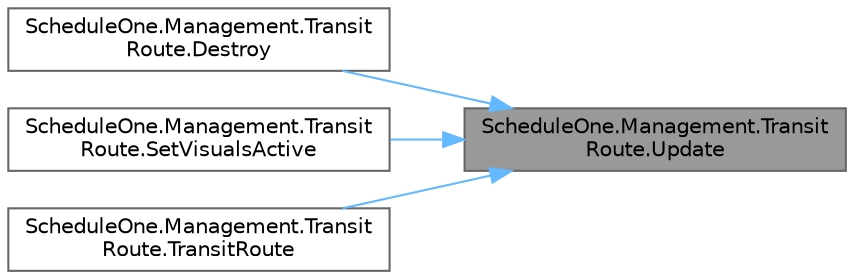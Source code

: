 digraph "ScheduleOne.Management.TransitRoute.Update"
{
 // LATEX_PDF_SIZE
  bgcolor="transparent";
  edge [fontname=Helvetica,fontsize=10,labelfontname=Helvetica,labelfontsize=10];
  node [fontname=Helvetica,fontsize=10,shape=box,height=0.2,width=0.4];
  rankdir="RL";
  Node1 [id="Node000001",label="ScheduleOne.Management.Transit\lRoute.Update",height=0.2,width=0.4,color="gray40", fillcolor="grey60", style="filled", fontcolor="black",tooltip=" "];
  Node1 -> Node2 [id="edge1_Node000001_Node000002",dir="back",color="steelblue1",style="solid",tooltip=" "];
  Node2 [id="Node000002",label="ScheduleOne.Management.Transit\lRoute.Destroy",height=0.2,width=0.4,color="grey40", fillcolor="white", style="filled",URL="$class_schedule_one_1_1_management_1_1_transit_route.html#a0938a8b7785cc66f0b7860e7e5665b76",tooltip=" "];
  Node1 -> Node3 [id="edge2_Node000001_Node000003",dir="back",color="steelblue1",style="solid",tooltip=" "];
  Node3 [id="Node000003",label="ScheduleOne.Management.Transit\lRoute.SetVisualsActive",height=0.2,width=0.4,color="grey40", fillcolor="white", style="filled",URL="$class_schedule_one_1_1_management_1_1_transit_route.html#a0a7916c78eac39ae843cd89537521394",tooltip=" "];
  Node1 -> Node4 [id="edge3_Node000001_Node000004",dir="back",color="steelblue1",style="solid",tooltip=" "];
  Node4 [id="Node000004",label="ScheduleOne.Management.Transit\lRoute.TransitRoute",height=0.2,width=0.4,color="grey40", fillcolor="white", style="filled",URL="$class_schedule_one_1_1_management_1_1_transit_route.html#aa934c45dad3f85b021d7523b6967c9a5",tooltip=" "];
}
